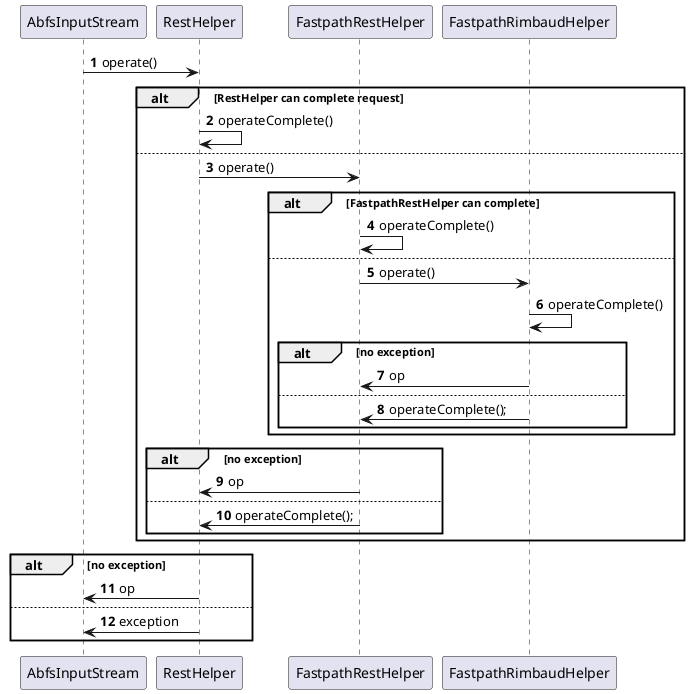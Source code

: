 @startuml
'https://plantuml.com/sequence-diagram

autonumber

AbfsInputStream -> RestHelper: operate()
alt RestHelper can complete request
    RestHelper -> RestHelper: operateComplete()
else
    RestHelper -> FastpathRestHelper: operate()
    alt FastpathRestHelper can complete
        FastpathRestHelper -> FastpathRestHelper: operateComplete()
    else
        FastpathRestHelper -> FastpathRimbaudHelper: operate()
        FastpathRimbaudHelper ->FastpathRimbaudHelper: operateComplete()
        alt no exception
            FastpathRimbaudHelper -> FastpathRestHelper: op
        else
            FastpathRimbaudHelper -> FastpathRestHelper: operateComplete();
        end
    end
    alt no exception
        FastpathRestHelper -> RestHelper: op
    else
        FastpathRestHelper -> RestHelper: operateComplete();
    end
end
alt no exception
RestHelper -> AbfsInputStream: op
else
RestHelper -> AbfsInputStream: exception
end
@enduml